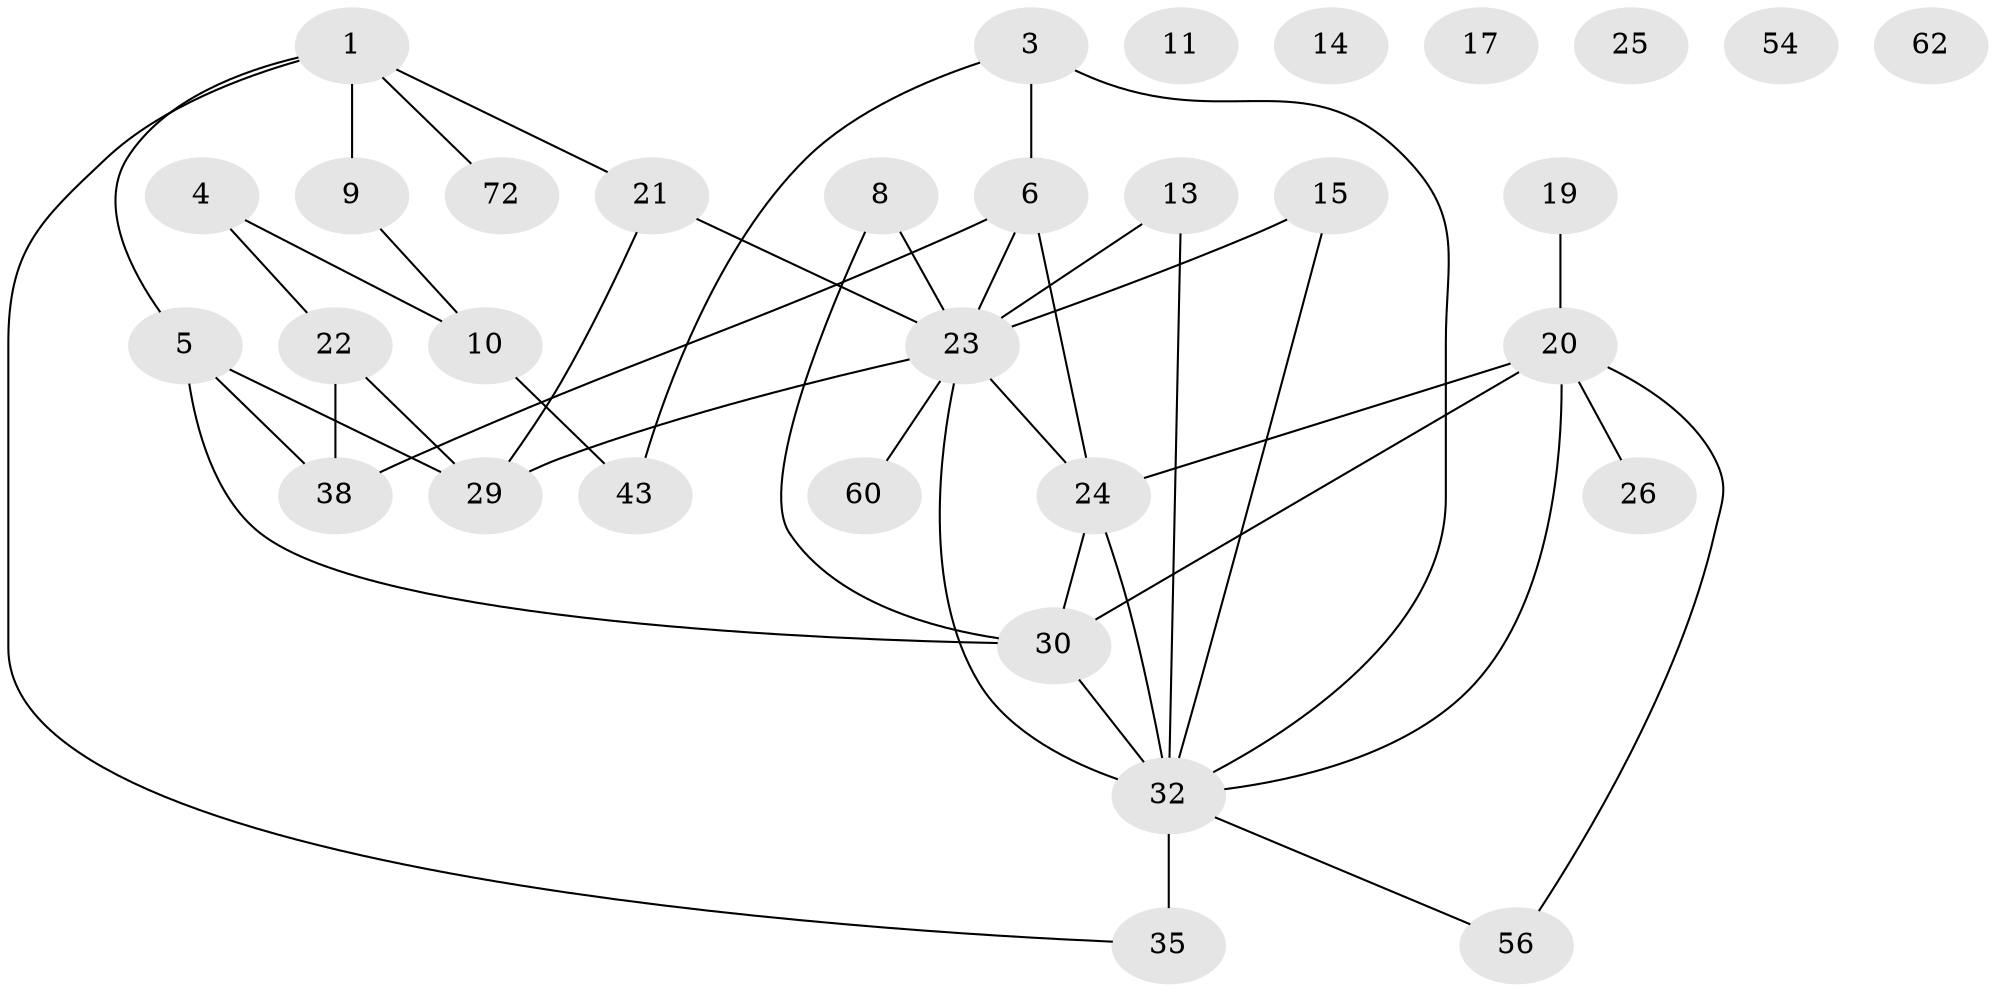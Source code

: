 // original degree distribution, {3: 0.25, 4: 0.1388888888888889, 2: 0.3333333333333333, 1: 0.1388888888888889, 0: 0.08333333333333333, 7: 0.013888888888888888, 5: 0.013888888888888888, 6: 0.027777777777777776}
// Generated by graph-tools (version 1.1) at 2025/16/03/04/25 18:16:30]
// undirected, 32 vertices, 43 edges
graph export_dot {
graph [start="1"]
  node [color=gray90,style=filled];
  1 [super="+2"];
  3 [super="+59+16"];
  4 [super="+70"];
  5 [super="+18+12"];
  6 [super="+7+31"];
  8;
  9 [super="+52"];
  10 [super="+27"];
  11;
  13 [super="+46"];
  14;
  15;
  17;
  19 [super="+44+64+37"];
  20 [super="+71+28"];
  21 [super="+41+36"];
  22 [super="+34+55"];
  23 [super="+48"];
  24 [super="+69+33+42"];
  25;
  26 [super="+45"];
  29 [super="+53"];
  30 [super="+39"];
  32 [super="+40+58"];
  35 [super="+49+51"];
  38 [super="+57+61"];
  43;
  54;
  56;
  60;
  62;
  72;
  1 -- 72;
  1 -- 9;
  1 -- 35;
  1 -- 5;
  1 -- 21;
  3 -- 32;
  3 -- 6 [weight=2];
  3 -- 43;
  4 -- 10;
  4 -- 22;
  5 -- 29;
  5 -- 38;
  5 -- 30;
  6 -- 24;
  6 -- 38;
  6 -- 23;
  8 -- 30;
  8 -- 23;
  9 -- 10;
  10 -- 43;
  13 -- 23;
  13 -- 32;
  15 -- 32;
  15 -- 23;
  19 -- 20;
  20 -- 30;
  20 -- 32;
  20 -- 56;
  20 -- 26;
  20 -- 24;
  21 -- 29;
  21 -- 23;
  22 -- 29;
  22 -- 38;
  23 -- 32;
  23 -- 24;
  23 -- 60;
  23 -- 29 [weight=2];
  24 -- 32 [weight=3];
  24 -- 30;
  30 -- 32;
  32 -- 35 [weight=2];
  32 -- 56;
}
